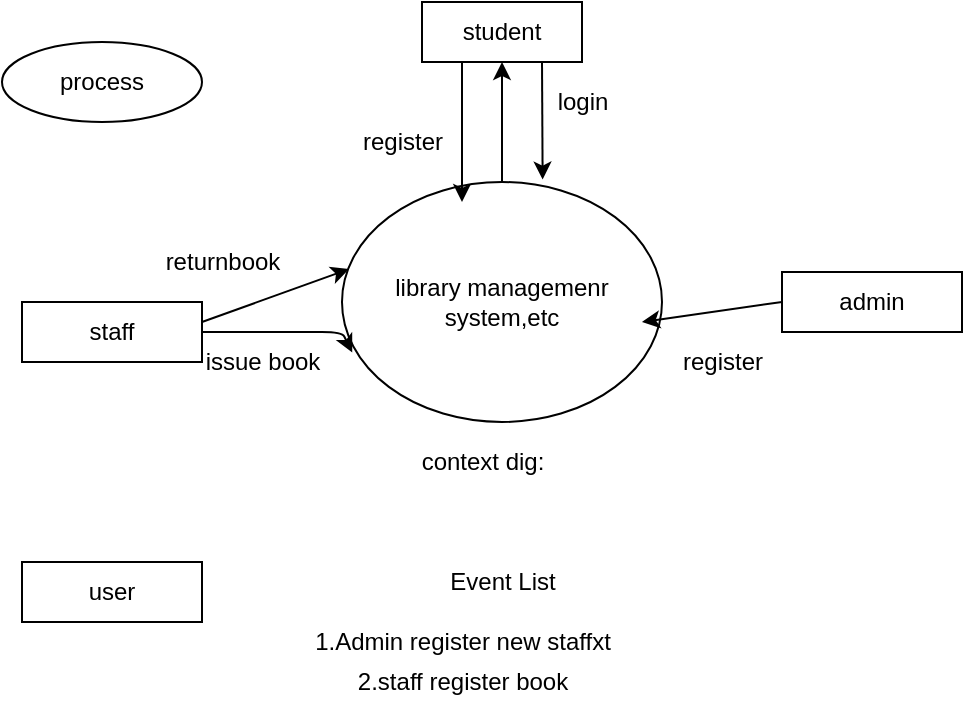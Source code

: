 <mxfile version="14.9.0" type="github"><diagram id="4p3VQ4xCH7C7sQsl2UjI" name="Page-1"><mxGraphModel dx="1360" dy="587" grid="1" gridSize="10" guides="1" tooltips="1" connect="1" arrows="1" fold="1" page="1" pageScale="1" pageWidth="850" pageHeight="1100" math="0" shadow="0"><root><mxCell id="0"/><mxCell id="1" parent="0"/><mxCell id="rRjgo0f1jhYIvpqY_7Eh-1" value="process" style="ellipse;whiteSpace=wrap;html=1;" vertex="1" parent="1"><mxGeometry x="-20" y="450" width="100" height="40" as="geometry"/></mxCell><mxCell id="rRjgo0f1jhYIvpqY_7Eh-3" value="user" style="rounded=0;whiteSpace=wrap;html=1;" vertex="1" parent="1"><mxGeometry x="-10" y="710" width="90" height="30" as="geometry"/></mxCell><mxCell id="rRjgo0f1jhYIvpqY_7Eh-5" value="staff" style="rounded=0;whiteSpace=wrap;html=1;" vertex="1" parent="1"><mxGeometry x="-10" y="580" width="90" height="30" as="geometry"/></mxCell><mxCell id="rRjgo0f1jhYIvpqY_7Eh-6" value="library managemenr system,etc" style="ellipse;whiteSpace=wrap;html=1;" vertex="1" parent="1"><mxGeometry x="150" y="520" width="160" height="120" as="geometry"/></mxCell><mxCell id="rRjgo0f1jhYIvpqY_7Eh-7" value="context dig:" style="text;html=1;align=center;verticalAlign=middle;resizable=0;points=[];autosize=1;strokeColor=none;" vertex="1" parent="1"><mxGeometry x="180" y="650" width="80" height="20" as="geometry"/></mxCell><mxCell id="rRjgo0f1jhYIvpqY_7Eh-8" value="student" style="rounded=0;whiteSpace=wrap;html=1;" vertex="1" parent="1"><mxGeometry x="190" y="430" width="80" height="30" as="geometry"/></mxCell><mxCell id="rRjgo0f1jhYIvpqY_7Eh-10" value="admin" style="rounded=0;whiteSpace=wrap;html=1;" vertex="1" parent="1"><mxGeometry x="370" y="565" width="90" height="30" as="geometry"/></mxCell><mxCell id="rRjgo0f1jhYIvpqY_7Eh-13" value="" style="endArrow=classic;html=1;exitX=0.5;exitY=0;exitDx=0;exitDy=0;" edge="1" parent="1" source="rRjgo0f1jhYIvpqY_7Eh-6"><mxGeometry width="50" height="50" relative="1" as="geometry"><mxPoint x="160" y="550" as="sourcePoint"/><mxPoint x="230" y="460" as="targetPoint"/></mxGeometry></mxCell><mxCell id="rRjgo0f1jhYIvpqY_7Eh-15" value="" style="endArrow=classic;html=1;entryX=0.032;entryY=0.71;entryDx=0;entryDy=0;entryPerimeter=0;exitX=1;exitY=0.5;exitDx=0;exitDy=0;" edge="1" parent="1" source="rRjgo0f1jhYIvpqY_7Eh-5" target="rRjgo0f1jhYIvpqY_7Eh-6"><mxGeometry width="50" height="50" relative="1" as="geometry"><mxPoint x="80" y="620" as="sourcePoint"/><mxPoint x="130" y="570" as="targetPoint"/><Array as="points"><mxPoint x="150" y="595"/></Array></mxGeometry></mxCell><mxCell id="rRjgo0f1jhYIvpqY_7Eh-19" value="issue book" style="text;html=1;align=center;verticalAlign=middle;resizable=0;points=[];autosize=1;strokeColor=none;" vertex="1" parent="1"><mxGeometry x="75" y="600" width="70" height="20" as="geometry"/></mxCell><mxCell id="rRjgo0f1jhYIvpqY_7Eh-22" value="" style="endArrow=classic;html=1;entryX=0.022;entryY=0.363;entryDx=0;entryDy=0;entryPerimeter=0;" edge="1" parent="1" target="rRjgo0f1jhYIvpqY_7Eh-6"><mxGeometry width="50" height="50" relative="1" as="geometry"><mxPoint x="80" y="590" as="sourcePoint"/><mxPoint x="130" y="540" as="targetPoint"/></mxGeometry></mxCell><mxCell id="rRjgo0f1jhYIvpqY_7Eh-23" value="returnbook" style="text;html=1;align=center;verticalAlign=middle;resizable=0;points=[];autosize=1;strokeColor=none;" vertex="1" parent="1"><mxGeometry x="55" y="550" width="70" height="20" as="geometry"/></mxCell><mxCell id="rRjgo0f1jhYIvpqY_7Eh-25" value="" style="endArrow=classic;html=1;exitX=0.75;exitY=1;exitDx=0;exitDy=0;entryX=0.627;entryY=-0.01;entryDx=0;entryDy=0;entryPerimeter=0;" edge="1" parent="1" source="rRjgo0f1jhYIvpqY_7Eh-8" target="rRjgo0f1jhYIvpqY_7Eh-6"><mxGeometry width="50" height="50" relative="1" as="geometry"><mxPoint x="250" y="510" as="sourcePoint"/><mxPoint x="300" y="460" as="targetPoint"/></mxGeometry></mxCell><mxCell id="rRjgo0f1jhYIvpqY_7Eh-26" value="login" style="text;html=1;align=center;verticalAlign=middle;resizable=0;points=[];autosize=1;strokeColor=none;" vertex="1" parent="1"><mxGeometry x="250" y="470" width="40" height="20" as="geometry"/></mxCell><mxCell id="rRjgo0f1jhYIvpqY_7Eh-27" value="" style="endArrow=classic;html=1;exitX=0.25;exitY=1;exitDx=0;exitDy=0;" edge="1" parent="1" source="rRjgo0f1jhYIvpqY_7Eh-8"><mxGeometry width="50" height="50" relative="1" as="geometry"><mxPoint x="170" y="670" as="sourcePoint"/><mxPoint x="210" y="530" as="targetPoint"/></mxGeometry></mxCell><mxCell id="rRjgo0f1jhYIvpqY_7Eh-28" value="register" style="text;html=1;align=center;verticalAlign=middle;resizable=0;points=[];autosize=1;strokeColor=none;" vertex="1" parent="1"><mxGeometry x="150" y="490" width="60" height="20" as="geometry"/></mxCell><mxCell id="rRjgo0f1jhYIvpqY_7Eh-29" style="edgeStyle=orthogonalEdgeStyle;rounded=0;orthogonalLoop=1;jettySize=auto;html=1;exitX=0.5;exitY=1;exitDx=0;exitDy=0;" edge="1" parent="1" source="rRjgo0f1jhYIvpqY_7Eh-10" target="rRjgo0f1jhYIvpqY_7Eh-10"><mxGeometry relative="1" as="geometry"/></mxCell><mxCell id="rRjgo0f1jhYIvpqY_7Eh-31" value="" style="endArrow=classic;html=1;exitX=0;exitY=0.5;exitDx=0;exitDy=0;" edge="1" parent="1" source="rRjgo0f1jhYIvpqY_7Eh-10"><mxGeometry width="50" height="50" relative="1" as="geometry"><mxPoint x="440" y="550" as="sourcePoint"/><mxPoint x="300" y="590" as="targetPoint"/></mxGeometry></mxCell><mxCell id="rRjgo0f1jhYIvpqY_7Eh-32" value="register" style="text;html=1;align=center;verticalAlign=middle;resizable=0;points=[];autosize=1;strokeColor=none;" vertex="1" parent="1"><mxGeometry x="310" y="600" width="60" height="20" as="geometry"/></mxCell><mxCell id="rRjgo0f1jhYIvpqY_7Eh-33" value="Event List&lt;br&gt;" style="text;html=1;align=center;verticalAlign=middle;resizable=0;points=[];autosize=1;strokeColor=none;" vertex="1" parent="1"><mxGeometry x="195" y="710" width="70" height="20" as="geometry"/></mxCell><mxCell id="rRjgo0f1jhYIvpqY_7Eh-34" value="1.Admin register new staffxt" style="text;html=1;align=center;verticalAlign=middle;resizable=0;points=[];autosize=1;strokeColor=none;" vertex="1" parent="1"><mxGeometry x="130" y="740" width="160" height="20" as="geometry"/></mxCell><mxCell id="rRjgo0f1jhYIvpqY_7Eh-36" value="2.staff register book" style="text;html=1;align=center;verticalAlign=middle;resizable=0;points=[];autosize=1;strokeColor=none;" vertex="1" parent="1"><mxGeometry x="150" y="760" width="120" height="20" as="geometry"/></mxCell></root></mxGraphModel></diagram></mxfile>